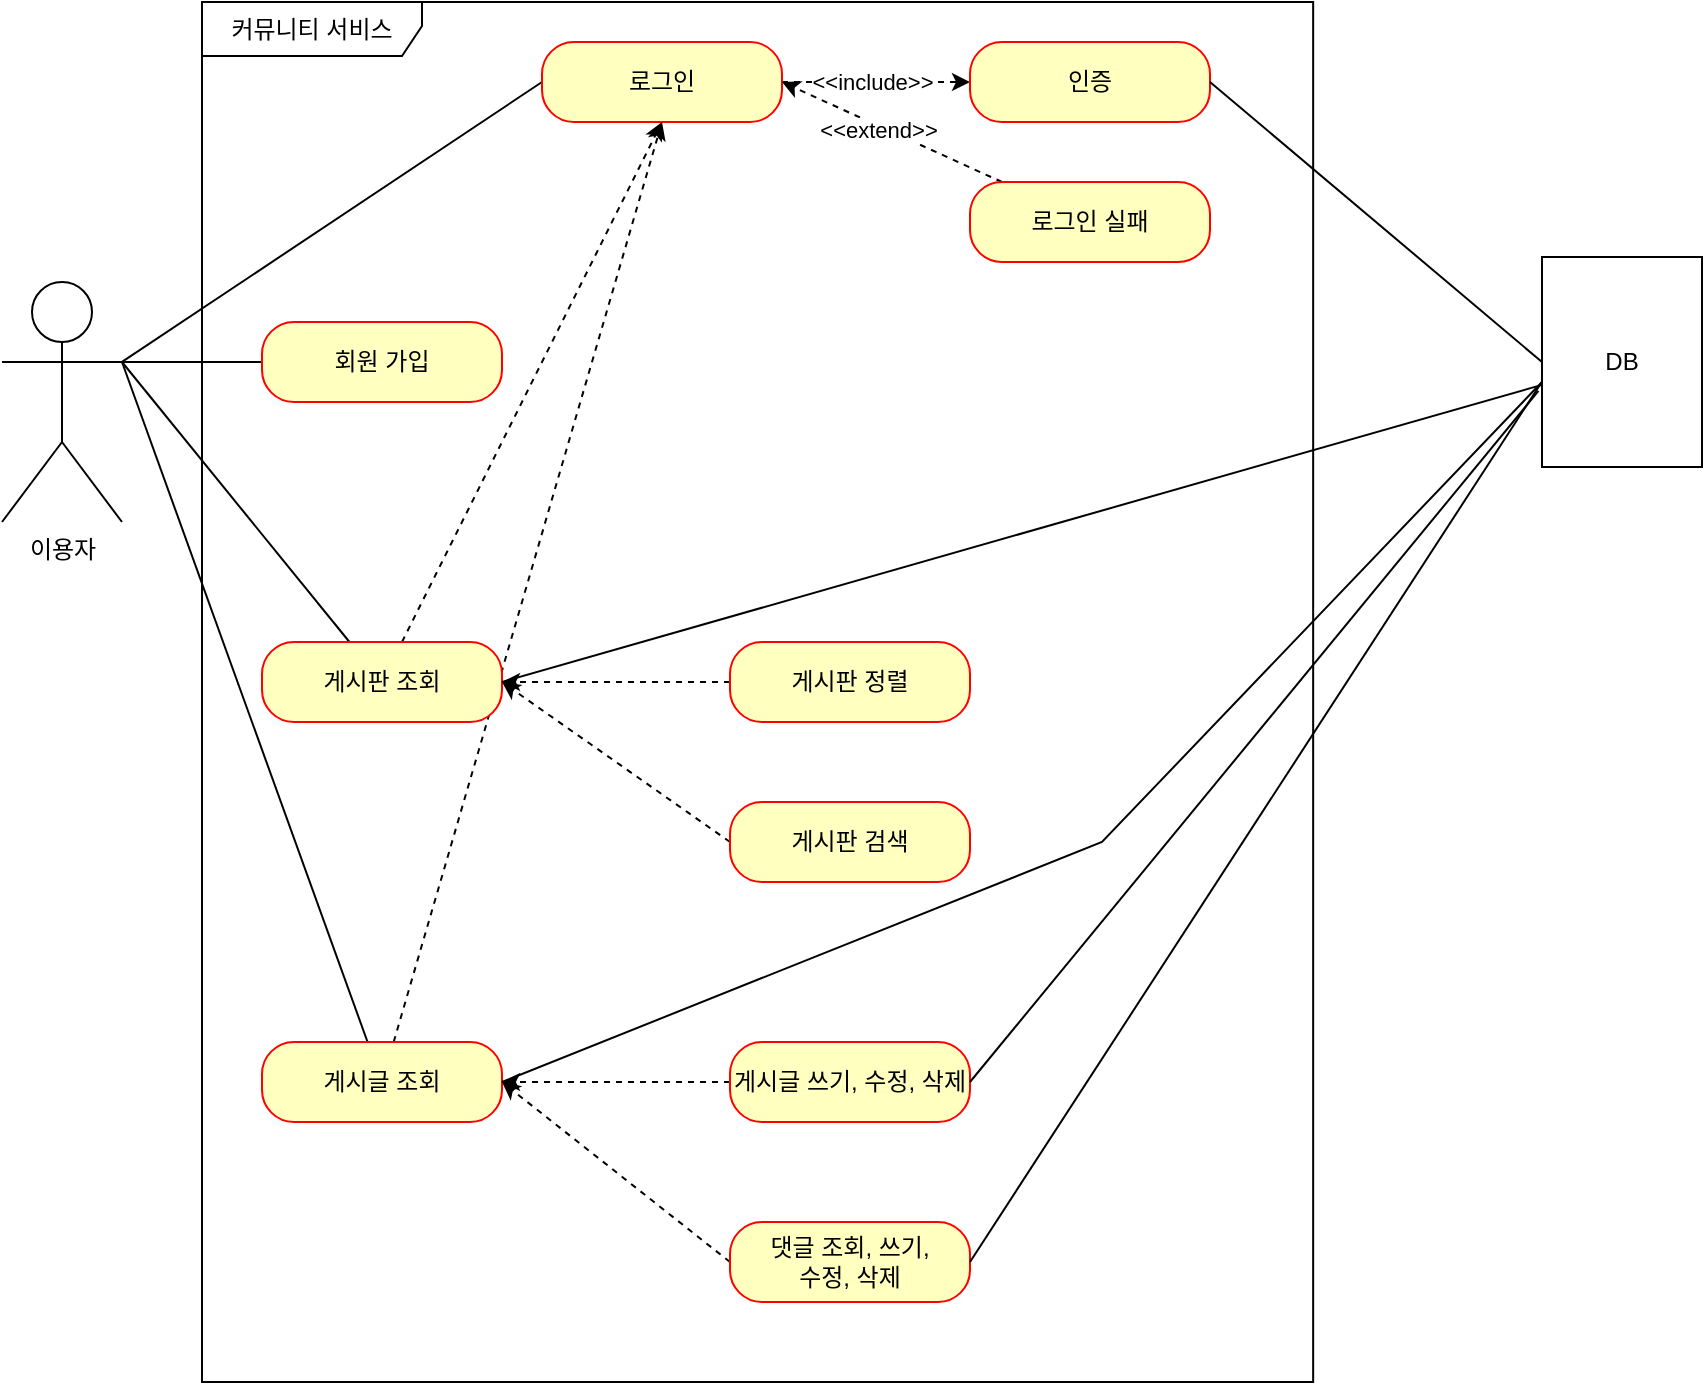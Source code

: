<mxfile version="21.7.2" type="github">
  <diagram name="페이지-1" id="pEcurvLlHpeU_JNwvySe">
    <mxGraphModel dx="1728" dy="938" grid="1" gridSize="10" guides="1" tooltips="1" connect="1" arrows="1" fold="1" page="1" pageScale="1" pageWidth="827" pageHeight="1169" math="0" shadow="0">
      <root>
        <mxCell id="0" />
        <mxCell id="1" parent="0" />
        <mxCell id="9eChaW0kfDDzRU_OJGd2-2" value="이용자&lt;br&gt;" style="shape=umlActor;verticalLabelPosition=bottom;verticalAlign=top;html=1;" vertex="1" parent="1">
          <mxGeometry x="50" y="170" width="60" height="120" as="geometry" />
        </mxCell>
        <mxCell id="9eChaW0kfDDzRU_OJGd2-3" value="커뮤니티 서비스" style="shape=umlFrame;whiteSpace=wrap;html=1;pointerEvents=0;width=110;height=27;" vertex="1" parent="1">
          <mxGeometry x="150" y="30" width="555.58" height="690" as="geometry" />
        </mxCell>
        <mxCell id="9eChaW0kfDDzRU_OJGd2-18" value="" style="rounded=0;orthogonalLoop=1;jettySize=auto;html=1;endArrow=none;endFill=0;entryX=1;entryY=0.333;entryDx=0;entryDy=0;entryPerimeter=0;exitX=0;exitY=0.5;exitDx=0;exitDy=0;" edge="1" parent="1" source="9eChaW0kfDDzRU_OJGd2-5" target="9eChaW0kfDDzRU_OJGd2-2">
          <mxGeometry relative="1" as="geometry" />
        </mxCell>
        <mxCell id="9eChaW0kfDDzRU_OJGd2-5" value="회원 가입" style="rounded=1;whiteSpace=wrap;html=1;arcSize=40;fontColor=#000000;fillColor=#ffffc0;strokeColor=#ff0000;" vertex="1" parent="1">
          <mxGeometry x="180" y="190" width="120" height="40" as="geometry" />
        </mxCell>
        <mxCell id="9eChaW0kfDDzRU_OJGd2-19" style="rounded=0;orthogonalLoop=1;jettySize=auto;html=1;entryX=1;entryY=0.333;entryDx=0;entryDy=0;entryPerimeter=0;endArrow=none;endFill=0;exitX=0;exitY=0.5;exitDx=0;exitDy=0;" edge="1" parent="1" source="9eChaW0kfDDzRU_OJGd2-8" target="9eChaW0kfDDzRU_OJGd2-2">
          <mxGeometry relative="1" as="geometry" />
        </mxCell>
        <mxCell id="9eChaW0kfDDzRU_OJGd2-26" style="edgeStyle=orthogonalEdgeStyle;rounded=0;orthogonalLoop=1;jettySize=auto;html=1;exitX=1;exitY=0.5;exitDx=0;exitDy=0;dashed=1;" edge="1" parent="1" source="9eChaW0kfDDzRU_OJGd2-8" target="9eChaW0kfDDzRU_OJGd2-11">
          <mxGeometry relative="1" as="geometry" />
        </mxCell>
        <mxCell id="9eChaW0kfDDzRU_OJGd2-27" value="&amp;lt;&amp;lt;include&amp;gt;&amp;gt;" style="edgeLabel;html=1;align=center;verticalAlign=middle;resizable=0;points=[];" vertex="1" connectable="0" parent="9eChaW0kfDDzRU_OJGd2-26">
          <mxGeometry x="-0.062" y="-3" relative="1" as="geometry">
            <mxPoint x="1" y="-3" as="offset" />
          </mxGeometry>
        </mxCell>
        <mxCell id="9eChaW0kfDDzRU_OJGd2-8" value="로그인" style="rounded=1;whiteSpace=wrap;html=1;arcSize=40;fontColor=#000000;fillColor=#ffffc0;strokeColor=#ff0000;" vertex="1" parent="1">
          <mxGeometry x="320" y="50" width="120" height="40" as="geometry" />
        </mxCell>
        <mxCell id="9eChaW0kfDDzRU_OJGd2-21" style="rounded=0;orthogonalLoop=1;jettySize=auto;html=1;endArrow=none;endFill=0;" edge="1" parent="1" source="9eChaW0kfDDzRU_OJGd2-9">
          <mxGeometry relative="1" as="geometry">
            <mxPoint x="110" y="210" as="targetPoint" />
          </mxGeometry>
        </mxCell>
        <mxCell id="9eChaW0kfDDzRU_OJGd2-31" style="rounded=0;orthogonalLoop=1;jettySize=auto;html=1;dashed=1;" edge="1" parent="1" source="9eChaW0kfDDzRU_OJGd2-9">
          <mxGeometry relative="1" as="geometry">
            <mxPoint x="380" y="90" as="targetPoint" />
          </mxGeometry>
        </mxCell>
        <mxCell id="9eChaW0kfDDzRU_OJGd2-9" value="게시글 조회" style="rounded=1;whiteSpace=wrap;html=1;arcSize=40;fontColor=#000000;fillColor=#ffffc0;strokeColor=#ff0000;" vertex="1" parent="1">
          <mxGeometry x="180" y="550" width="120" height="40" as="geometry" />
        </mxCell>
        <mxCell id="9eChaW0kfDDzRU_OJGd2-20" style="rounded=0;orthogonalLoop=1;jettySize=auto;html=1;endArrow=none;endFill=0;" edge="1" parent="1" source="9eChaW0kfDDzRU_OJGd2-10">
          <mxGeometry relative="1" as="geometry">
            <mxPoint x="110" y="210" as="targetPoint" />
          </mxGeometry>
        </mxCell>
        <mxCell id="9eChaW0kfDDzRU_OJGd2-30" style="rounded=0;orthogonalLoop=1;jettySize=auto;html=1;entryX=0.5;entryY=1;entryDx=0;entryDy=0;dashed=1;" edge="1" parent="1" source="9eChaW0kfDDzRU_OJGd2-10" target="9eChaW0kfDDzRU_OJGd2-8">
          <mxGeometry relative="1" as="geometry" />
        </mxCell>
        <mxCell id="9eChaW0kfDDzRU_OJGd2-10" value="게시판 조회" style="rounded=1;whiteSpace=wrap;html=1;arcSize=40;fontColor=#000000;fillColor=#ffffc0;strokeColor=#ff0000;" vertex="1" parent="1">
          <mxGeometry x="180" y="350" width="120" height="40" as="geometry" />
        </mxCell>
        <mxCell id="9eChaW0kfDDzRU_OJGd2-11" value="인증" style="rounded=1;whiteSpace=wrap;html=1;arcSize=40;fontColor=#000000;fillColor=#ffffc0;strokeColor=#ff0000;" vertex="1" parent="1">
          <mxGeometry x="534" y="50" width="120" height="40" as="geometry" />
        </mxCell>
        <mxCell id="9eChaW0kfDDzRU_OJGd2-28" style="rounded=0;orthogonalLoop=1;jettySize=auto;html=1;entryX=1;entryY=0.5;entryDx=0;entryDy=0;dashed=1;" edge="1" parent="1" source="9eChaW0kfDDzRU_OJGd2-12" target="9eChaW0kfDDzRU_OJGd2-8">
          <mxGeometry relative="1" as="geometry" />
        </mxCell>
        <mxCell id="9eChaW0kfDDzRU_OJGd2-29" value="&amp;lt;&amp;lt;extend&amp;gt;&amp;gt;" style="edgeLabel;html=1;align=center;verticalAlign=middle;resizable=0;points=[];" vertex="1" connectable="0" parent="9eChaW0kfDDzRU_OJGd2-28">
          <mxGeometry x="0.123" y="2" relative="1" as="geometry">
            <mxPoint as="offset" />
          </mxGeometry>
        </mxCell>
        <mxCell id="9eChaW0kfDDzRU_OJGd2-12" value="로그인 실패" style="rounded=1;whiteSpace=wrap;html=1;arcSize=40;fontColor=#000000;fillColor=#ffffc0;strokeColor=#ff0000;" vertex="1" parent="1">
          <mxGeometry x="534" y="120" width="120" height="40" as="geometry" />
        </mxCell>
        <mxCell id="9eChaW0kfDDzRU_OJGd2-32" style="edgeStyle=orthogonalEdgeStyle;rounded=0;orthogonalLoop=1;jettySize=auto;html=1;entryX=1;entryY=0.5;entryDx=0;entryDy=0;dashed=1;" edge="1" parent="1" source="9eChaW0kfDDzRU_OJGd2-13" target="9eChaW0kfDDzRU_OJGd2-10">
          <mxGeometry relative="1" as="geometry" />
        </mxCell>
        <mxCell id="9eChaW0kfDDzRU_OJGd2-13" value="게시판 정렬" style="rounded=1;whiteSpace=wrap;html=1;arcSize=40;fontColor=#000000;fillColor=#ffffc0;strokeColor=#ff0000;" vertex="1" parent="1">
          <mxGeometry x="414" y="350" width="120" height="40" as="geometry" />
        </mxCell>
        <mxCell id="9eChaW0kfDDzRU_OJGd2-33" style="rounded=0;orthogonalLoop=1;jettySize=auto;html=1;dashed=1;exitX=0;exitY=0.5;exitDx=0;exitDy=0;" edge="1" parent="1" source="9eChaW0kfDDzRU_OJGd2-14">
          <mxGeometry relative="1" as="geometry">
            <mxPoint x="300" y="370" as="targetPoint" />
          </mxGeometry>
        </mxCell>
        <mxCell id="9eChaW0kfDDzRU_OJGd2-14" value="게시판 검색" style="rounded=1;whiteSpace=wrap;html=1;arcSize=40;fontColor=#000000;fillColor=#ffffc0;strokeColor=#ff0000;" vertex="1" parent="1">
          <mxGeometry x="414" y="430" width="120" height="40" as="geometry" />
        </mxCell>
        <mxCell id="9eChaW0kfDDzRU_OJGd2-35" style="rounded=0;orthogonalLoop=1;jettySize=auto;html=1;entryX=1;entryY=0.5;entryDx=0;entryDy=0;dashed=1;exitX=0;exitY=0.5;exitDx=0;exitDy=0;" edge="1" parent="1" source="9eChaW0kfDDzRU_OJGd2-16" target="9eChaW0kfDDzRU_OJGd2-9">
          <mxGeometry relative="1" as="geometry" />
        </mxCell>
        <mxCell id="9eChaW0kfDDzRU_OJGd2-16" value="댓글 조회, 쓰기,&lt;br&gt;수정, 삭제" style="rounded=1;whiteSpace=wrap;html=1;arcSize=40;fontColor=#000000;fillColor=#ffffc0;strokeColor=#ff0000;" vertex="1" parent="1">
          <mxGeometry x="414" y="640" width="120" height="40" as="geometry" />
        </mxCell>
        <mxCell id="9eChaW0kfDDzRU_OJGd2-34" style="rounded=0;orthogonalLoop=1;jettySize=auto;html=1;dashed=1;" edge="1" parent="1" source="9eChaW0kfDDzRU_OJGd2-17" target="9eChaW0kfDDzRU_OJGd2-9">
          <mxGeometry relative="1" as="geometry" />
        </mxCell>
        <mxCell id="9eChaW0kfDDzRU_OJGd2-17" value="게시글 쓰기, 수정, 삭제" style="rounded=1;whiteSpace=wrap;html=1;arcSize=40;fontColor=#000000;fillColor=#ffffc0;strokeColor=#ff0000;" vertex="1" parent="1">
          <mxGeometry x="414" y="550" width="120" height="40" as="geometry" />
        </mxCell>
        <mxCell id="9eChaW0kfDDzRU_OJGd2-37" style="rounded=0;orthogonalLoop=1;jettySize=auto;html=1;entryX=1;entryY=0.5;entryDx=0;entryDy=0;endArrow=none;endFill=0;exitX=0;exitY=0.5;exitDx=0;exitDy=0;" edge="1" parent="1" source="9eChaW0kfDDzRU_OJGd2-36" target="9eChaW0kfDDzRU_OJGd2-11">
          <mxGeometry relative="1" as="geometry" />
        </mxCell>
        <mxCell id="9eChaW0kfDDzRU_OJGd2-38" style="rounded=0;orthogonalLoop=1;jettySize=auto;html=1;entryX=1;entryY=0.5;entryDx=0;entryDy=0;endArrow=none;endFill=0;" edge="1" parent="1" source="9eChaW0kfDDzRU_OJGd2-36" target="9eChaW0kfDDzRU_OJGd2-10">
          <mxGeometry relative="1" as="geometry" />
        </mxCell>
        <mxCell id="9eChaW0kfDDzRU_OJGd2-39" style="rounded=0;orthogonalLoop=1;jettySize=auto;html=1;entryX=1;entryY=0.5;entryDx=0;entryDy=0;endArrow=none;endFill=0;" edge="1" parent="1" target="9eChaW0kfDDzRU_OJGd2-9">
          <mxGeometry relative="1" as="geometry">
            <mxPoint x="820" y="220" as="sourcePoint" />
            <Array as="points">
              <mxPoint x="600" y="450" />
            </Array>
          </mxGeometry>
        </mxCell>
        <mxCell id="9eChaW0kfDDzRU_OJGd2-40" style="rounded=0;orthogonalLoop=1;jettySize=auto;html=1;entryX=1;entryY=0.5;entryDx=0;entryDy=0;endArrow=none;endFill=0;exitX=-0.022;exitY=0.638;exitDx=0;exitDy=0;exitPerimeter=0;" edge="1" parent="1" source="9eChaW0kfDDzRU_OJGd2-36" target="9eChaW0kfDDzRU_OJGd2-17">
          <mxGeometry relative="1" as="geometry" />
        </mxCell>
        <mxCell id="9eChaW0kfDDzRU_OJGd2-42" style="rounded=0;orthogonalLoop=1;jettySize=auto;html=1;entryX=1;entryY=0.5;entryDx=0;entryDy=0;endArrow=none;endFill=0;exitX=0.009;exitY=0.583;exitDx=0;exitDy=0;exitPerimeter=0;" edge="1" parent="1" source="9eChaW0kfDDzRU_OJGd2-36" target="9eChaW0kfDDzRU_OJGd2-16">
          <mxGeometry relative="1" as="geometry" />
        </mxCell>
        <mxCell id="9eChaW0kfDDzRU_OJGd2-36" value="DB" style="html=1;whiteSpace=wrap;" vertex="1" parent="1">
          <mxGeometry x="820" y="157.5" width="80" height="105" as="geometry" />
        </mxCell>
      </root>
    </mxGraphModel>
  </diagram>
</mxfile>
